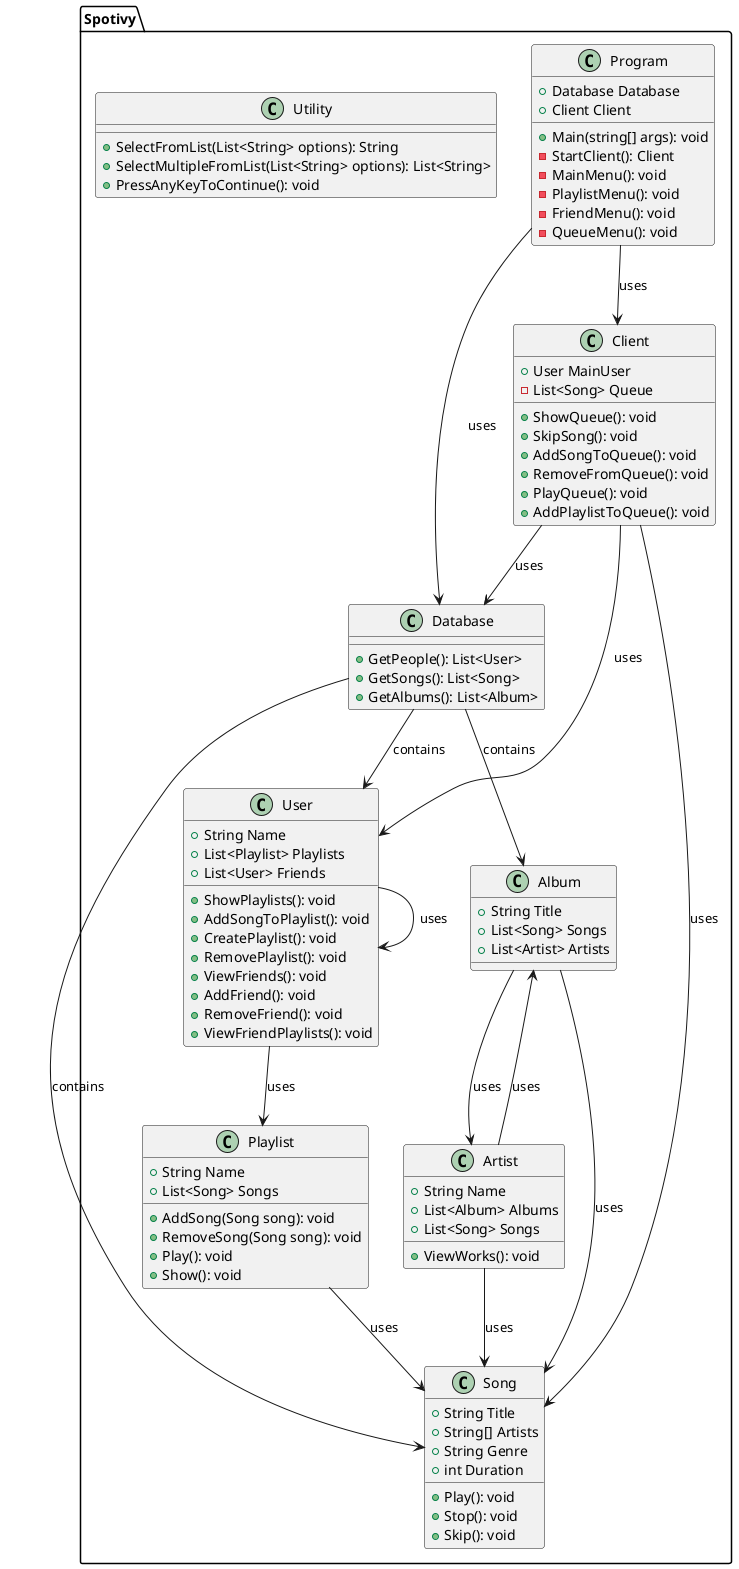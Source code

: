 @startuml

package Spotivy {

    class Program {
        + Database Database
        + Client Client
        + Main(string[] args): void
        - StartClient(): Client
        - MainMenu(): void
        - PlaylistMenu(): void
        - FriendMenu(): void
        - QueueMenu(): void
    }

    class Client {
        + User MainUser
        - List<Song> Queue
        + ShowQueue(): void
        + SkipSong(): void
        + AddSongToQueue(): void
        + RemoveFromQueue(): void
        + PlayQueue(): void
        + AddPlaylistToQueue(): void
    }

    class Database {
        + GetPeople(): List<User>
        + GetSongs(): List<Song>
        + GetAlbums(): List<Album>
    }

    class Playlist {
        + String Name
        + List<Song> Songs
        + AddSong(Song song): void
        + RemoveSong(Song song): void
        + Play(): void
        + Show(): void
    }

    class Song {
        + String Title
        + String[] Artists
        + String Genre
        + int Duration
        + Play(): void
        + Stop(): void
        + Skip(): void
    }

    class User {
        + String Name
        + List<Playlist> Playlists
        + List<User> Friends
        + ShowPlaylists(): void
        + AddSongToPlaylist(): void
        + CreatePlaylist(): void
        + RemovePlaylist(): void
        + ViewFriends(): void
        + AddFriend(): void
        + RemoveFriend(): void
        + ViewFriendPlaylists(): void
    }

    class Utility {
        + SelectFromList(List<String> options): String
        + SelectMultipleFromList(List<String> options): List<String>
        + PressAnyKeyToContinue(): void
    }

    class Artist {
        + String Name
        + List<Album> Albums
        + List<Song> Songs
        + ViewWorks(): void
    }

    class Album {
        + String Title
        + List<Song> Songs
        + List<Artist> Artists
    }

    Program --> Database : uses
    Program --> Client : uses
    Client --> User : uses
    Client --> Song : uses
    Client --> Database : uses
    User --> Playlist : uses
    User --> User : uses
    Playlist --> Song : uses
    Artist --> Album : uses
    Artist --> Song : uses
    Album --> Song : uses
    Album --> Artist : uses
    Database --> User : contains
    Database --> Song : contains
    Database --> Album : contains
}

@enduml